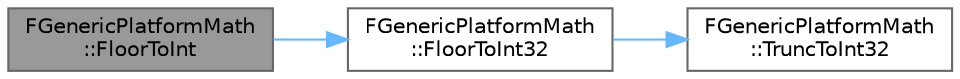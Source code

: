 digraph "FGenericPlatformMath::FloorToInt"
{
 // INTERACTIVE_SVG=YES
 // LATEX_PDF_SIZE
  bgcolor="transparent";
  edge [fontname=Helvetica,fontsize=10,labelfontname=Helvetica,labelfontsize=10];
  node [fontname=Helvetica,fontsize=10,shape=box,height=0.2,width=0.4];
  rankdir="LR";
  Node1 [id="Node000001",label="FGenericPlatformMath\l::FloorToInt",height=0.2,width=0.4,color="gray40", fillcolor="grey60", style="filled", fontcolor="black",tooltip=" "];
  Node1 -> Node2 [id="edge1_Node000001_Node000002",color="steelblue1",style="solid",tooltip=" "];
  Node2 [id="Node000002",label="FGenericPlatformMath\l::FloorToInt32",height=0.2,width=0.4,color="grey40", fillcolor="white", style="filled",URL="$dd/d7b/structFGenericPlatformMath.html#a672c99c2fcda344d6cf3f518cf77d25c",tooltip="Converts a float to a nearest less or equal integer."];
  Node2 -> Node3 [id="edge2_Node000002_Node000003",color="steelblue1",style="solid",tooltip=" "];
  Node3 [id="Node000003",label="FGenericPlatformMath\l::TruncToInt32",height=0.2,width=0.4,color="grey40", fillcolor="white", style="filled",URL="$dd/d7b/structFGenericPlatformMath.html#a88985235ed94c64c07d99b29d410632a",tooltip="Converts a float to an integer with truncation towards zero."];
}

